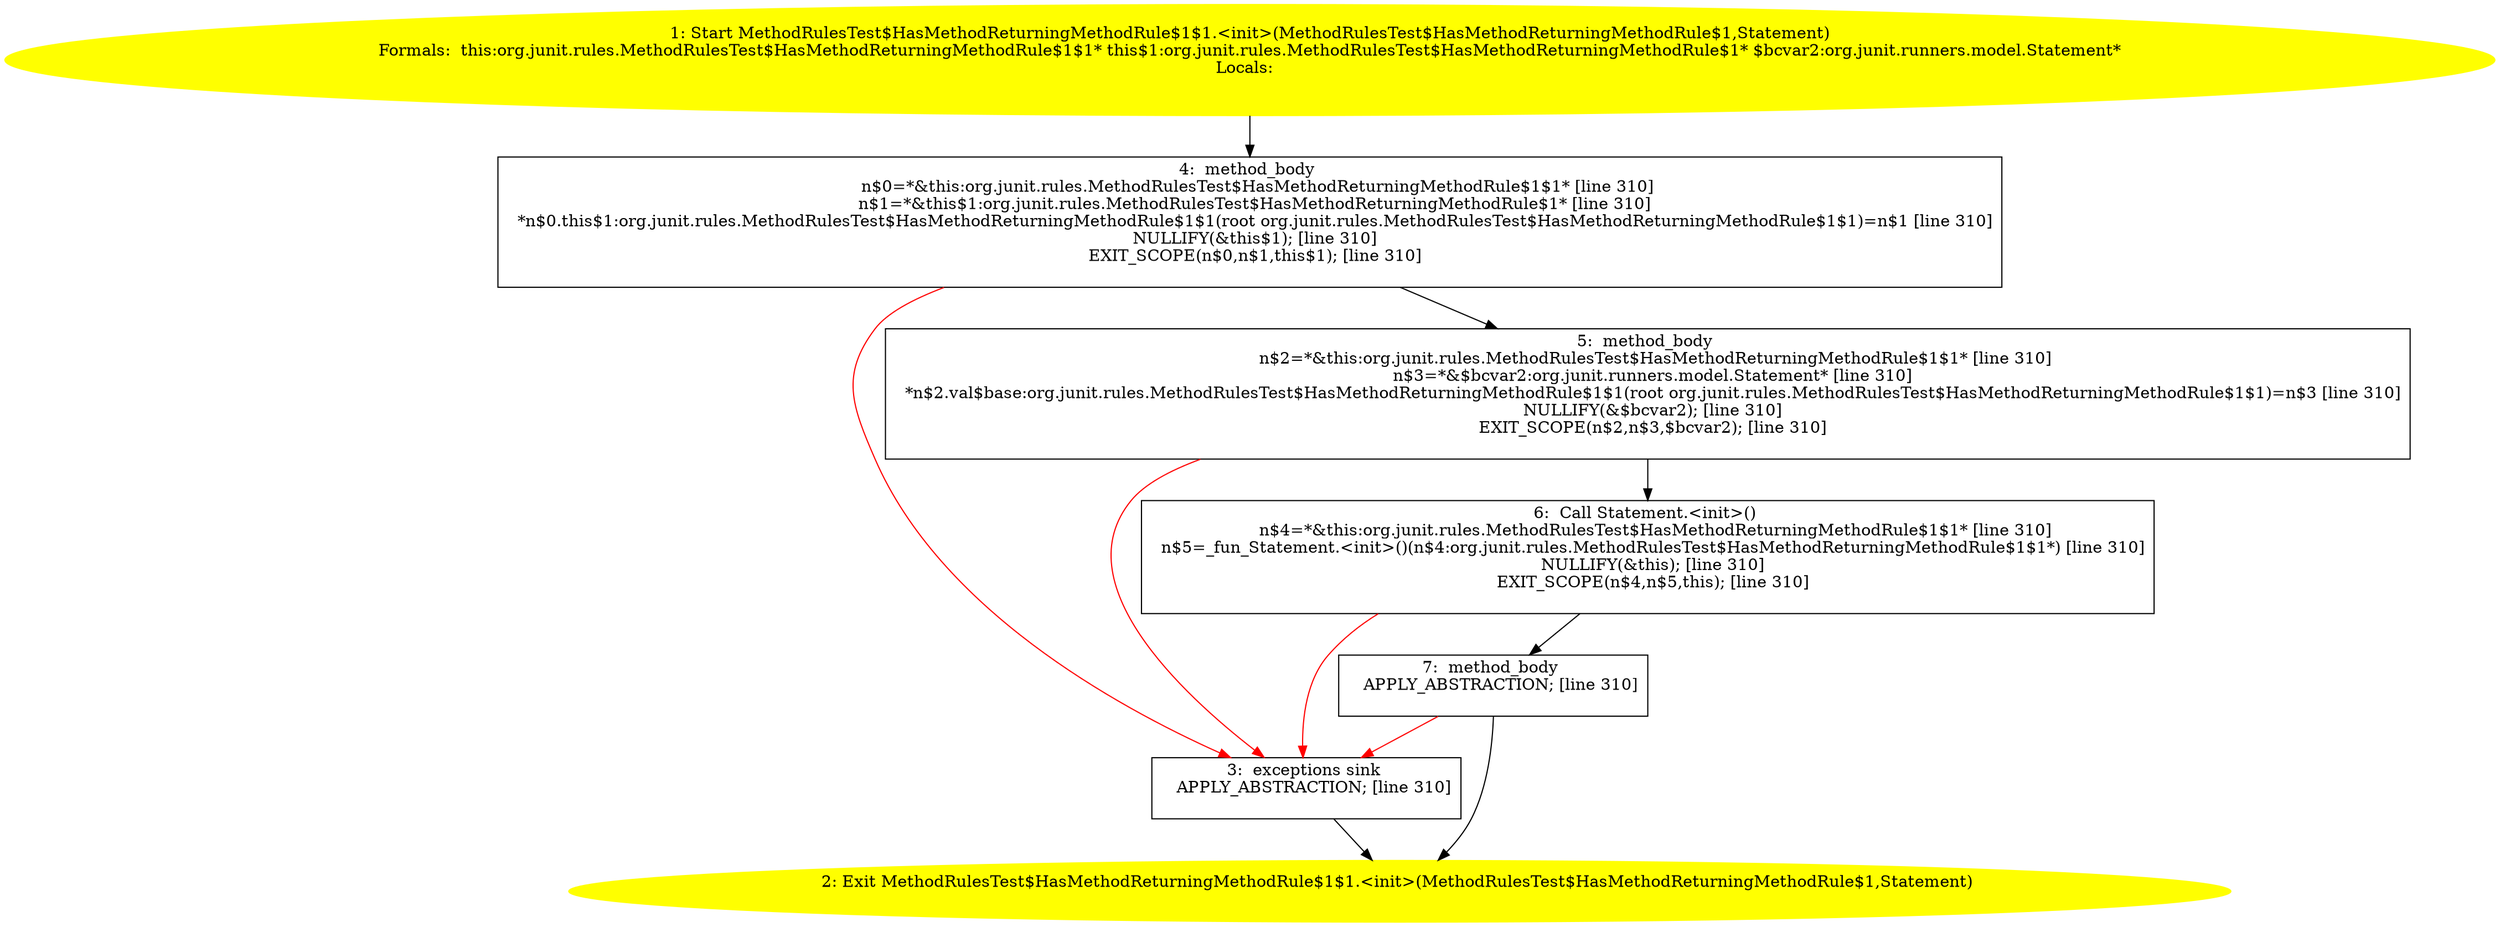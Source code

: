 /* @generated */
digraph cfg {
"org.junit.rules.MethodRulesTest$HasMethodReturningMethodRule$1$1.<init>(org.junit.rules.MethodRulesT.e39a42e95858ee836ecc8f320373710f_1" [label="1: Start MethodRulesTest$HasMethodReturningMethodRule$1$1.<init>(MethodRulesTest$HasMethodReturningMethodRule$1,Statement)\nFormals:  this:org.junit.rules.MethodRulesTest$HasMethodReturningMethodRule$1$1* this$1:org.junit.rules.MethodRulesTest$HasMethodReturningMethodRule$1* $bcvar2:org.junit.runners.model.Statement*\nLocals:  \n  " color=yellow style=filled]
	

	 "org.junit.rules.MethodRulesTest$HasMethodReturningMethodRule$1$1.<init>(org.junit.rules.MethodRulesT.e39a42e95858ee836ecc8f320373710f_1" -> "org.junit.rules.MethodRulesTest$HasMethodReturningMethodRule$1$1.<init>(org.junit.rules.MethodRulesT.e39a42e95858ee836ecc8f320373710f_4" ;
"org.junit.rules.MethodRulesTest$HasMethodReturningMethodRule$1$1.<init>(org.junit.rules.MethodRulesT.e39a42e95858ee836ecc8f320373710f_2" [label="2: Exit MethodRulesTest$HasMethodReturningMethodRule$1$1.<init>(MethodRulesTest$HasMethodReturningMethodRule$1,Statement) \n  " color=yellow style=filled]
	

"org.junit.rules.MethodRulesTest$HasMethodReturningMethodRule$1$1.<init>(org.junit.rules.MethodRulesT.e39a42e95858ee836ecc8f320373710f_3" [label="3:  exceptions sink \n   APPLY_ABSTRACTION; [line 310]\n " shape="box"]
	

	 "org.junit.rules.MethodRulesTest$HasMethodReturningMethodRule$1$1.<init>(org.junit.rules.MethodRulesT.e39a42e95858ee836ecc8f320373710f_3" -> "org.junit.rules.MethodRulesTest$HasMethodReturningMethodRule$1$1.<init>(org.junit.rules.MethodRulesT.e39a42e95858ee836ecc8f320373710f_2" ;
"org.junit.rules.MethodRulesTest$HasMethodReturningMethodRule$1$1.<init>(org.junit.rules.MethodRulesT.e39a42e95858ee836ecc8f320373710f_4" [label="4:  method_body \n   n$0=*&this:org.junit.rules.MethodRulesTest$HasMethodReturningMethodRule$1$1* [line 310]\n  n$1=*&this$1:org.junit.rules.MethodRulesTest$HasMethodReturningMethodRule$1* [line 310]\n  *n$0.this$1:org.junit.rules.MethodRulesTest$HasMethodReturningMethodRule$1$1(root org.junit.rules.MethodRulesTest$HasMethodReturningMethodRule$1$1)=n$1 [line 310]\n  NULLIFY(&this$1); [line 310]\n  EXIT_SCOPE(n$0,n$1,this$1); [line 310]\n " shape="box"]
	

	 "org.junit.rules.MethodRulesTest$HasMethodReturningMethodRule$1$1.<init>(org.junit.rules.MethodRulesT.e39a42e95858ee836ecc8f320373710f_4" -> "org.junit.rules.MethodRulesTest$HasMethodReturningMethodRule$1$1.<init>(org.junit.rules.MethodRulesT.e39a42e95858ee836ecc8f320373710f_5" ;
	 "org.junit.rules.MethodRulesTest$HasMethodReturningMethodRule$1$1.<init>(org.junit.rules.MethodRulesT.e39a42e95858ee836ecc8f320373710f_4" -> "org.junit.rules.MethodRulesTest$HasMethodReturningMethodRule$1$1.<init>(org.junit.rules.MethodRulesT.e39a42e95858ee836ecc8f320373710f_3" [color="red" ];
"org.junit.rules.MethodRulesTest$HasMethodReturningMethodRule$1$1.<init>(org.junit.rules.MethodRulesT.e39a42e95858ee836ecc8f320373710f_5" [label="5:  method_body \n   n$2=*&this:org.junit.rules.MethodRulesTest$HasMethodReturningMethodRule$1$1* [line 310]\n  n$3=*&$bcvar2:org.junit.runners.model.Statement* [line 310]\n  *n$2.val$base:org.junit.rules.MethodRulesTest$HasMethodReturningMethodRule$1$1(root org.junit.rules.MethodRulesTest$HasMethodReturningMethodRule$1$1)=n$3 [line 310]\n  NULLIFY(&$bcvar2); [line 310]\n  EXIT_SCOPE(n$2,n$3,$bcvar2); [line 310]\n " shape="box"]
	

	 "org.junit.rules.MethodRulesTest$HasMethodReturningMethodRule$1$1.<init>(org.junit.rules.MethodRulesT.e39a42e95858ee836ecc8f320373710f_5" -> "org.junit.rules.MethodRulesTest$HasMethodReturningMethodRule$1$1.<init>(org.junit.rules.MethodRulesT.e39a42e95858ee836ecc8f320373710f_6" ;
	 "org.junit.rules.MethodRulesTest$HasMethodReturningMethodRule$1$1.<init>(org.junit.rules.MethodRulesT.e39a42e95858ee836ecc8f320373710f_5" -> "org.junit.rules.MethodRulesTest$HasMethodReturningMethodRule$1$1.<init>(org.junit.rules.MethodRulesT.e39a42e95858ee836ecc8f320373710f_3" [color="red" ];
"org.junit.rules.MethodRulesTest$HasMethodReturningMethodRule$1$1.<init>(org.junit.rules.MethodRulesT.e39a42e95858ee836ecc8f320373710f_6" [label="6:  Call Statement.<init>() \n   n$4=*&this:org.junit.rules.MethodRulesTest$HasMethodReturningMethodRule$1$1* [line 310]\n  n$5=_fun_Statement.<init>()(n$4:org.junit.rules.MethodRulesTest$HasMethodReturningMethodRule$1$1*) [line 310]\n  NULLIFY(&this); [line 310]\n  EXIT_SCOPE(n$4,n$5,this); [line 310]\n " shape="box"]
	

	 "org.junit.rules.MethodRulesTest$HasMethodReturningMethodRule$1$1.<init>(org.junit.rules.MethodRulesT.e39a42e95858ee836ecc8f320373710f_6" -> "org.junit.rules.MethodRulesTest$HasMethodReturningMethodRule$1$1.<init>(org.junit.rules.MethodRulesT.e39a42e95858ee836ecc8f320373710f_7" ;
	 "org.junit.rules.MethodRulesTest$HasMethodReturningMethodRule$1$1.<init>(org.junit.rules.MethodRulesT.e39a42e95858ee836ecc8f320373710f_6" -> "org.junit.rules.MethodRulesTest$HasMethodReturningMethodRule$1$1.<init>(org.junit.rules.MethodRulesT.e39a42e95858ee836ecc8f320373710f_3" [color="red" ];
"org.junit.rules.MethodRulesTest$HasMethodReturningMethodRule$1$1.<init>(org.junit.rules.MethodRulesT.e39a42e95858ee836ecc8f320373710f_7" [label="7:  method_body \n   APPLY_ABSTRACTION; [line 310]\n " shape="box"]
	

	 "org.junit.rules.MethodRulesTest$HasMethodReturningMethodRule$1$1.<init>(org.junit.rules.MethodRulesT.e39a42e95858ee836ecc8f320373710f_7" -> "org.junit.rules.MethodRulesTest$HasMethodReturningMethodRule$1$1.<init>(org.junit.rules.MethodRulesT.e39a42e95858ee836ecc8f320373710f_2" ;
	 "org.junit.rules.MethodRulesTest$HasMethodReturningMethodRule$1$1.<init>(org.junit.rules.MethodRulesT.e39a42e95858ee836ecc8f320373710f_7" -> "org.junit.rules.MethodRulesTest$HasMethodReturningMethodRule$1$1.<init>(org.junit.rules.MethodRulesT.e39a42e95858ee836ecc8f320373710f_3" [color="red" ];
}
